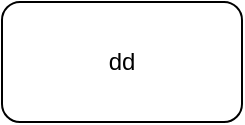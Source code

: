 <mxfile version="15.0.6" type="github">
  <diagram id="izZ6FswuK_M_A2pVk5Ap" name="Page-1">
    <mxGraphModel dx="1038" dy="547" grid="1" gridSize="10" guides="1" tooltips="1" connect="1" arrows="1" fold="1" page="1" pageScale="1" pageWidth="827" pageHeight="1169" math="0" shadow="0">
      <root>
        <mxCell id="0" />
        <mxCell id="1" parent="0" />
        <mxCell id="xfj9o5fA92PfUQm-Pyp0-1" value="dd&lt;br&gt;" style="rounded=1;whiteSpace=wrap;html=1;" parent="1" vertex="1">
          <mxGeometry x="350" y="250" width="120" height="60" as="geometry" />
        </mxCell>
      </root>
    </mxGraphModel>
  </diagram>
</mxfile>
